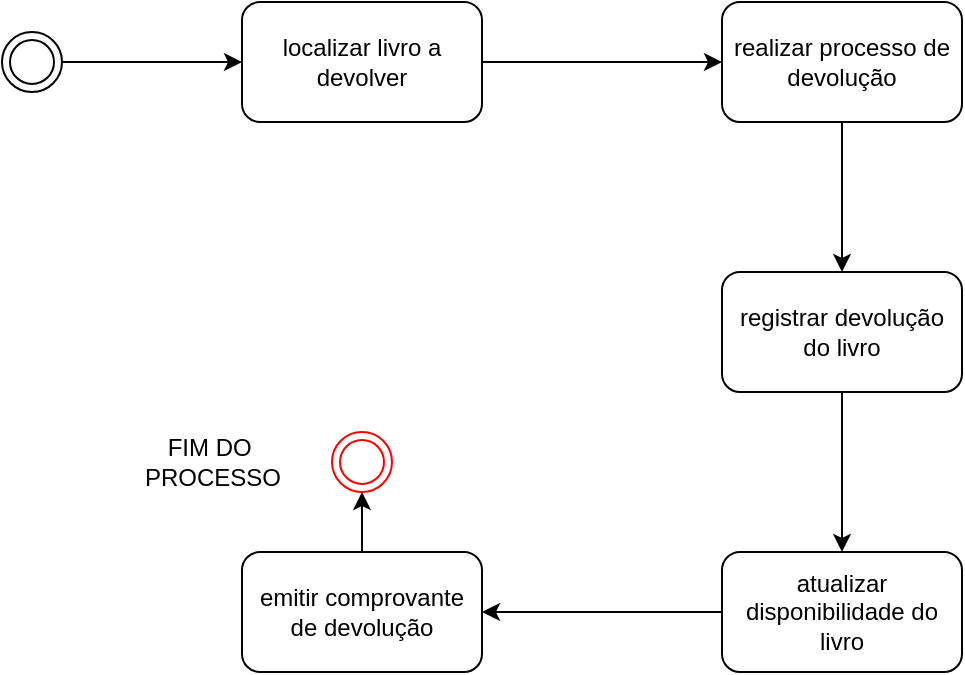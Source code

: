 <mxfile version="21.7.4" type="google">
  <diagram name="Página-1" id="c6vsh_rJmeAS8LaulAuQ">
    <mxGraphModel grid="1" page="1" gridSize="10" guides="1" tooltips="1" connect="1" arrows="1" fold="1" pageScale="1" pageWidth="827" pageHeight="1169" math="0" shadow="0">
      <root>
        <mxCell id="0" />
        <mxCell id="1" parent="0" />
        <mxCell id="iECpz8YQ9cNEyEhT9Mwm-3" style="edgeStyle=orthogonalEdgeStyle;rounded=0;orthogonalLoop=1;jettySize=auto;html=1;" edge="1" parent="1" source="iECpz8YQ9cNEyEhT9Mwm-1" target="iECpz8YQ9cNEyEhT9Mwm-2">
          <mxGeometry relative="1" as="geometry" />
        </mxCell>
        <mxCell id="iECpz8YQ9cNEyEhT9Mwm-1" value="" style="ellipse;html=1;shape=endState;" vertex="1" parent="1">
          <mxGeometry x="100" y="50" width="30" height="30" as="geometry" />
        </mxCell>
        <mxCell id="iECpz8YQ9cNEyEhT9Mwm-8" style="edgeStyle=orthogonalEdgeStyle;rounded=0;orthogonalLoop=1;jettySize=auto;html=1;" edge="1" parent="1" source="iECpz8YQ9cNEyEhT9Mwm-2" target="iECpz8YQ9cNEyEhT9Mwm-5">
          <mxGeometry relative="1" as="geometry" />
        </mxCell>
        <mxCell id="iECpz8YQ9cNEyEhT9Mwm-2" value="localizar livro a devolver" style="rounded=1;whiteSpace=wrap;html=1;" vertex="1" parent="1">
          <mxGeometry x="220" y="35" width="120" height="60" as="geometry" />
        </mxCell>
        <mxCell id="iECpz8YQ9cNEyEhT9Mwm-9" style="edgeStyle=orthogonalEdgeStyle;rounded=0;orthogonalLoop=1;jettySize=auto;html=1;" edge="1" parent="1" source="iECpz8YQ9cNEyEhT9Mwm-5" target="iECpz8YQ9cNEyEhT9Mwm-6">
          <mxGeometry relative="1" as="geometry" />
        </mxCell>
        <mxCell id="iECpz8YQ9cNEyEhT9Mwm-5" value="realizar processo de devolução" style="rounded=1;whiteSpace=wrap;html=1;" vertex="1" parent="1">
          <mxGeometry x="460" y="35" width="120" height="60" as="geometry" />
        </mxCell>
        <mxCell id="iECpz8YQ9cNEyEhT9Mwm-10" style="edgeStyle=orthogonalEdgeStyle;rounded=0;orthogonalLoop=1;jettySize=auto;html=1;" edge="1" parent="1" source="iECpz8YQ9cNEyEhT9Mwm-6" target="iECpz8YQ9cNEyEhT9Mwm-7">
          <mxGeometry relative="1" as="geometry" />
        </mxCell>
        <mxCell id="iECpz8YQ9cNEyEhT9Mwm-6" value="registrar devolução do livro" style="rounded=1;whiteSpace=wrap;html=1;" vertex="1" parent="1">
          <mxGeometry x="460" y="170" width="120" height="60" as="geometry" />
        </mxCell>
        <mxCell id="iECpz8YQ9cNEyEhT9Mwm-12" style="edgeStyle=orthogonalEdgeStyle;rounded=0;orthogonalLoop=1;jettySize=auto;html=1;entryX=1;entryY=0.5;entryDx=0;entryDy=0;" edge="1" parent="1" source="iECpz8YQ9cNEyEhT9Mwm-7" target="iECpz8YQ9cNEyEhT9Mwm-11">
          <mxGeometry relative="1" as="geometry" />
        </mxCell>
        <mxCell id="iECpz8YQ9cNEyEhT9Mwm-7" value="atualizar disponibilidade do livro" style="rounded=1;whiteSpace=wrap;html=1;" vertex="1" parent="1">
          <mxGeometry x="460" y="310" width="120" height="60" as="geometry" />
        </mxCell>
        <mxCell id="iECpz8YQ9cNEyEhT9Mwm-14" style="edgeStyle=orthogonalEdgeStyle;rounded=0;orthogonalLoop=1;jettySize=auto;html=1;" edge="1" parent="1" source="iECpz8YQ9cNEyEhT9Mwm-11" target="iECpz8YQ9cNEyEhT9Mwm-13">
          <mxGeometry relative="1" as="geometry" />
        </mxCell>
        <mxCell id="iECpz8YQ9cNEyEhT9Mwm-11" value="emitir comprovante de devolução" style="rounded=1;whiteSpace=wrap;html=1;" vertex="1" parent="1">
          <mxGeometry x="220" y="310" width="120" height="60" as="geometry" />
        </mxCell>
        <mxCell id="iECpz8YQ9cNEyEhT9Mwm-13" value="" style="ellipse;html=1;shape=endState;fillColor=#FFFFFF;strokeColor=#ff0000;" vertex="1" parent="1">
          <mxGeometry x="265" y="250" width="30" height="30" as="geometry" />
        </mxCell>
        <mxCell id="iECpz8YQ9cNEyEhT9Mwm-15" value="FIM DO&amp;nbsp;&lt;br&gt;PROCESSO" style="text;html=1;align=center;verticalAlign=middle;resizable=0;points=[];autosize=1;strokeColor=none;fillColor=none;" vertex="1" parent="1">
          <mxGeometry x="160" y="245" width="90" height="40" as="geometry" />
        </mxCell>
      </root>
    </mxGraphModel>
  </diagram>
</mxfile>
